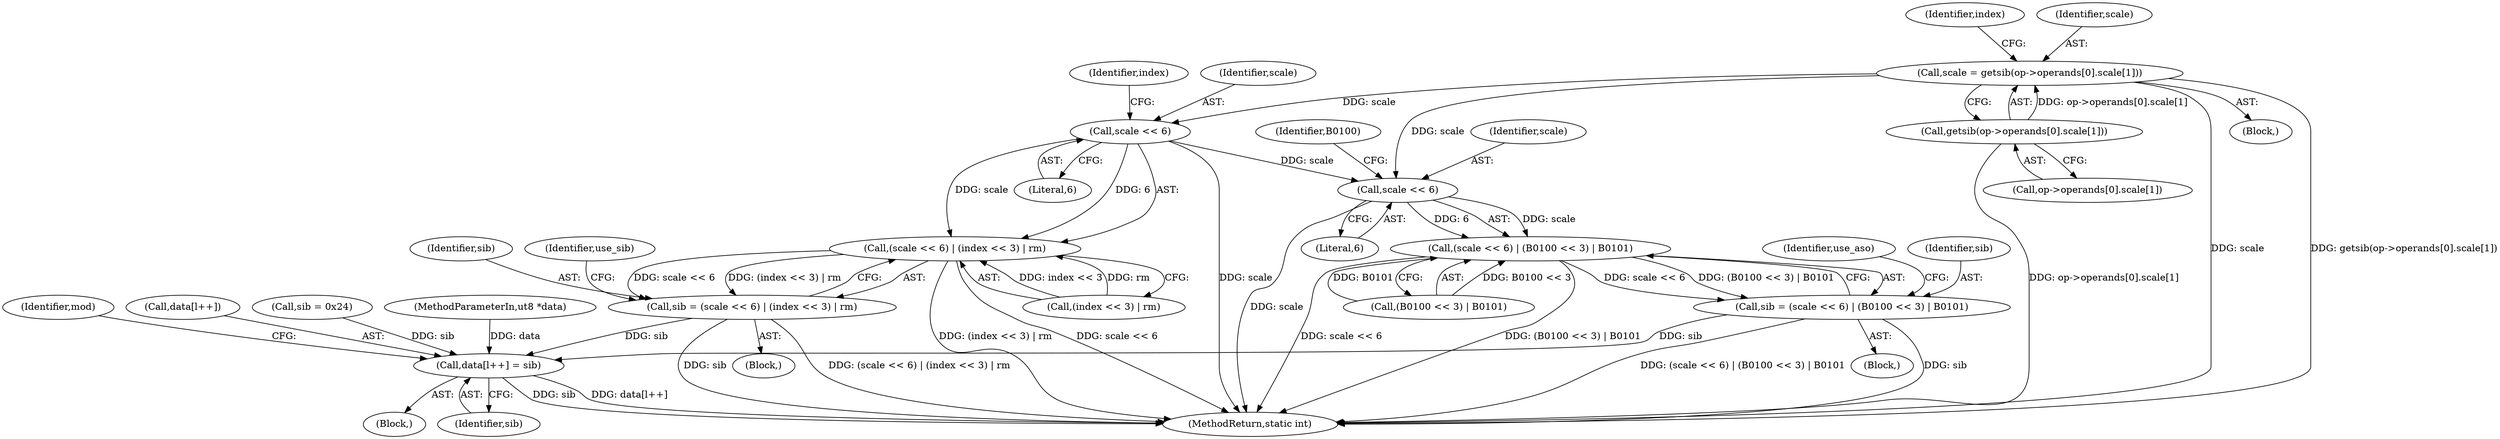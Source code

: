 digraph "0_radare2_f17bfd9f1da05f30f23a4dd05e9d2363e1406948@API" {
"1001018" [label="(Call,scale = getsib(op->operands[0].scale[1]))"];
"1001020" [label="(Call,getsib(op->operands[0].scale[1]))"];
"1001042" [label="(Call,scale << 6)"];
"1001041" [label="(Call,(scale << 6) | (index << 3) | rm)"];
"1001039" [label="(Call,sib = (scale << 6) | (index << 3) | rm)"];
"1001148" [label="(Call,data[l++] = sib)"];
"1001085" [label="(Call,scale << 6)"];
"1001084" [label="(Call,(scale << 6) | (B0100 << 3) | B0101)"];
"1001082" [label="(Call,sib = (scale << 6) | (B0100 << 3) | B0101)"];
"1001047" [label="(Identifier,index)"];
"1001084" [label="(Call,(scale << 6) | (B0100 << 3) | B0101)"];
"1003216" [label="(MethodReturn,static int)"];
"1000961" [label="(Block,)"];
"1001059" [label="(Call,sib = 0x24)"];
"1001147" [label="(Block,)"];
"1001021" [label="(Call,op->operands[0].scale[1])"];
"1001020" [label="(Call,getsib(op->operands[0].scale[1]))"];
"1001032" [label="(Identifier,index)"];
"1000104" [label="(MethodParameterIn,ut8 *data)"];
"1001040" [label="(Identifier,sib)"];
"1001156" [label="(Identifier,mod)"];
"1001083" [label="(Identifier,sib)"];
"1001090" [label="(Identifier,B0100)"];
"1001045" [label="(Call,(index << 3) | rm)"];
"1001087" [label="(Literal,6)"];
"1001088" [label="(Call,(B0100 << 3) | B0101)"];
"1001039" [label="(Call,sib = (scale << 6) | (index << 3) | rm)"];
"1001085" [label="(Call,scale << 6)"];
"1001043" [label="(Identifier,scale)"];
"1001019" [label="(Identifier,scale)"];
"1001041" [label="(Call,(scale << 6) | (index << 3) | rm)"];
"1001082" [label="(Call,sib = (scale << 6) | (B0100 << 3) | B0101)"];
"1001018" [label="(Call,scale = getsib(op->operands[0].scale[1]))"];
"1001063" [label="(Identifier,use_sib)"];
"1001107" [label="(Identifier,use_aso)"];
"1001086" [label="(Identifier,scale)"];
"1001153" [label="(Identifier,sib)"];
"1001035" [label="(Block,)"];
"1001148" [label="(Call,data[l++] = sib)"];
"1001044" [label="(Literal,6)"];
"1001149" [label="(Call,data[l++])"];
"1001042" [label="(Call,scale << 6)"];
"1001070" [label="(Block,)"];
"1001018" -> "1000961"  [label="AST: "];
"1001018" -> "1001020"  [label="CFG: "];
"1001019" -> "1001018"  [label="AST: "];
"1001020" -> "1001018"  [label="AST: "];
"1001032" -> "1001018"  [label="CFG: "];
"1001018" -> "1003216"  [label="DDG: scale"];
"1001018" -> "1003216"  [label="DDG: getsib(op->operands[0].scale[1])"];
"1001020" -> "1001018"  [label="DDG: op->operands[0].scale[1]"];
"1001018" -> "1001042"  [label="DDG: scale"];
"1001018" -> "1001085"  [label="DDG: scale"];
"1001020" -> "1001021"  [label="CFG: "];
"1001021" -> "1001020"  [label="AST: "];
"1001020" -> "1003216"  [label="DDG: op->operands[0].scale[1]"];
"1001042" -> "1001041"  [label="AST: "];
"1001042" -> "1001044"  [label="CFG: "];
"1001043" -> "1001042"  [label="AST: "];
"1001044" -> "1001042"  [label="AST: "];
"1001047" -> "1001042"  [label="CFG: "];
"1001042" -> "1003216"  [label="DDG: scale"];
"1001042" -> "1001041"  [label="DDG: scale"];
"1001042" -> "1001041"  [label="DDG: 6"];
"1001042" -> "1001085"  [label="DDG: scale"];
"1001041" -> "1001039"  [label="AST: "];
"1001041" -> "1001045"  [label="CFG: "];
"1001045" -> "1001041"  [label="AST: "];
"1001039" -> "1001041"  [label="CFG: "];
"1001041" -> "1003216"  [label="DDG: (index << 3) | rm"];
"1001041" -> "1003216"  [label="DDG: scale << 6"];
"1001041" -> "1001039"  [label="DDG: scale << 6"];
"1001041" -> "1001039"  [label="DDG: (index << 3) | rm"];
"1001045" -> "1001041"  [label="DDG: index << 3"];
"1001045" -> "1001041"  [label="DDG: rm"];
"1001039" -> "1001035"  [label="AST: "];
"1001040" -> "1001039"  [label="AST: "];
"1001063" -> "1001039"  [label="CFG: "];
"1001039" -> "1003216"  [label="DDG: (scale << 6) | (index << 3) | rm"];
"1001039" -> "1003216"  [label="DDG: sib"];
"1001039" -> "1001148"  [label="DDG: sib"];
"1001148" -> "1001147"  [label="AST: "];
"1001148" -> "1001153"  [label="CFG: "];
"1001149" -> "1001148"  [label="AST: "];
"1001153" -> "1001148"  [label="AST: "];
"1001156" -> "1001148"  [label="CFG: "];
"1001148" -> "1003216"  [label="DDG: sib"];
"1001148" -> "1003216"  [label="DDG: data[l++]"];
"1001059" -> "1001148"  [label="DDG: sib"];
"1001082" -> "1001148"  [label="DDG: sib"];
"1000104" -> "1001148"  [label="DDG: data"];
"1001085" -> "1001084"  [label="AST: "];
"1001085" -> "1001087"  [label="CFG: "];
"1001086" -> "1001085"  [label="AST: "];
"1001087" -> "1001085"  [label="AST: "];
"1001090" -> "1001085"  [label="CFG: "];
"1001085" -> "1003216"  [label="DDG: scale"];
"1001085" -> "1001084"  [label="DDG: scale"];
"1001085" -> "1001084"  [label="DDG: 6"];
"1001084" -> "1001082"  [label="AST: "];
"1001084" -> "1001088"  [label="CFG: "];
"1001088" -> "1001084"  [label="AST: "];
"1001082" -> "1001084"  [label="CFG: "];
"1001084" -> "1003216"  [label="DDG: scale << 6"];
"1001084" -> "1003216"  [label="DDG: (B0100 << 3) | B0101"];
"1001084" -> "1001082"  [label="DDG: scale << 6"];
"1001084" -> "1001082"  [label="DDG: (B0100 << 3) | B0101"];
"1001088" -> "1001084"  [label="DDG: B0100 << 3"];
"1001088" -> "1001084"  [label="DDG: B0101"];
"1001082" -> "1001070"  [label="AST: "];
"1001083" -> "1001082"  [label="AST: "];
"1001107" -> "1001082"  [label="CFG: "];
"1001082" -> "1003216"  [label="DDG: (scale << 6) | (B0100 << 3) | B0101"];
"1001082" -> "1003216"  [label="DDG: sib"];
}
